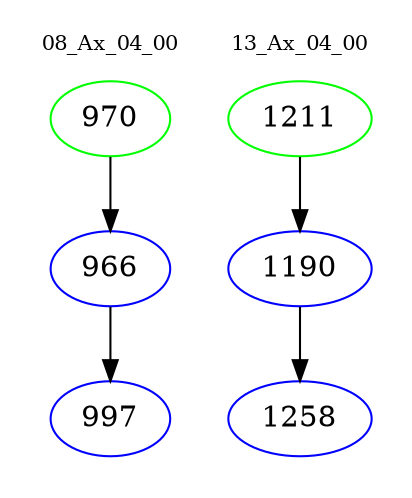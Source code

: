 digraph{
subgraph cluster_0 {
color = white
label = "08_Ax_04_00";
fontsize=10;
T0_970 [label="970", color="green"]
T0_970 -> T0_966 [color="black"]
T0_966 [label="966", color="blue"]
T0_966 -> T0_997 [color="black"]
T0_997 [label="997", color="blue"]
}
subgraph cluster_1 {
color = white
label = "13_Ax_04_00";
fontsize=10;
T1_1211 [label="1211", color="green"]
T1_1211 -> T1_1190 [color="black"]
T1_1190 [label="1190", color="blue"]
T1_1190 -> T1_1258 [color="black"]
T1_1258 [label="1258", color="blue"]
}
}
